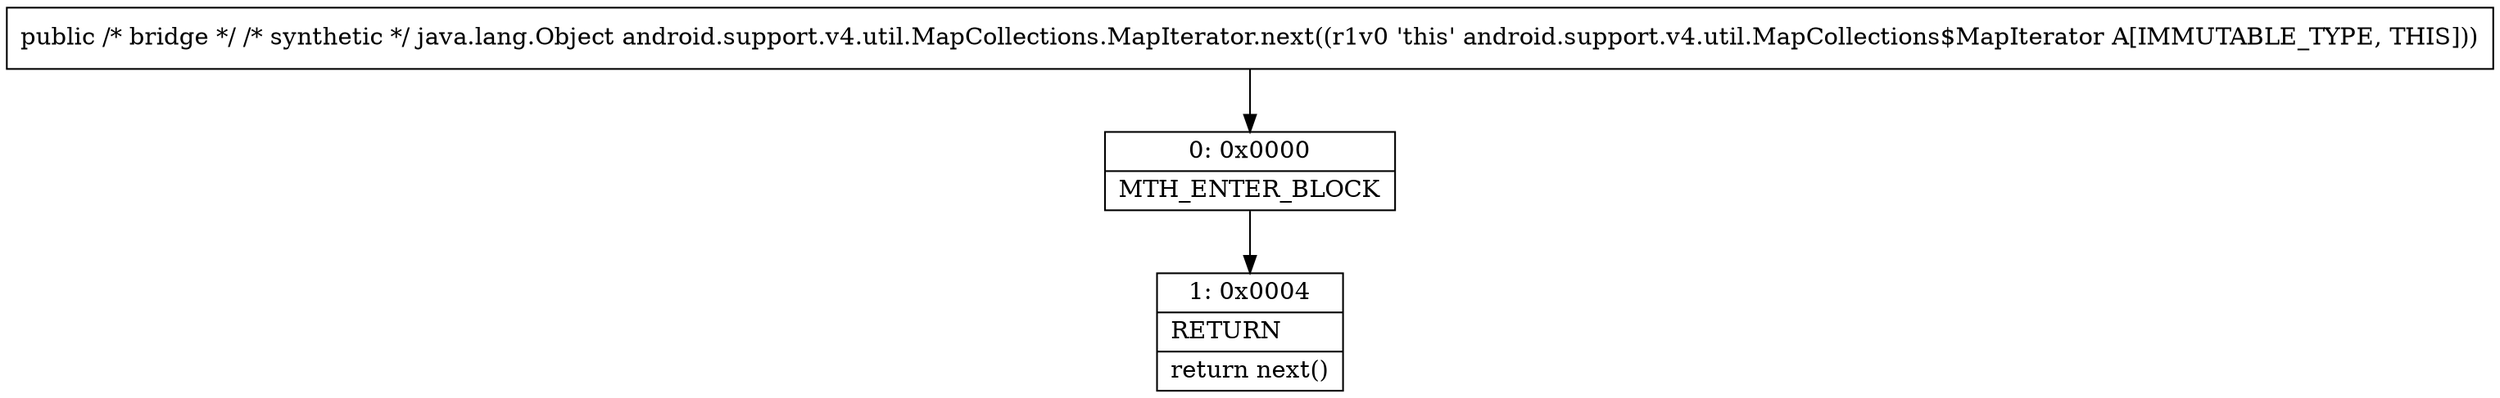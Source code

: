 digraph "CFG forandroid.support.v4.util.MapCollections.MapIterator.next()Ljava\/lang\/Object;" {
Node_0 [shape=record,label="{0\:\ 0x0000|MTH_ENTER_BLOCK\l}"];
Node_1 [shape=record,label="{1\:\ 0x0004|RETURN\l|return next()\l}"];
MethodNode[shape=record,label="{public \/* bridge *\/ \/* synthetic *\/ java.lang.Object android.support.v4.util.MapCollections.MapIterator.next((r1v0 'this' android.support.v4.util.MapCollections$MapIterator A[IMMUTABLE_TYPE, THIS])) }"];
MethodNode -> Node_0;
Node_0 -> Node_1;
}

